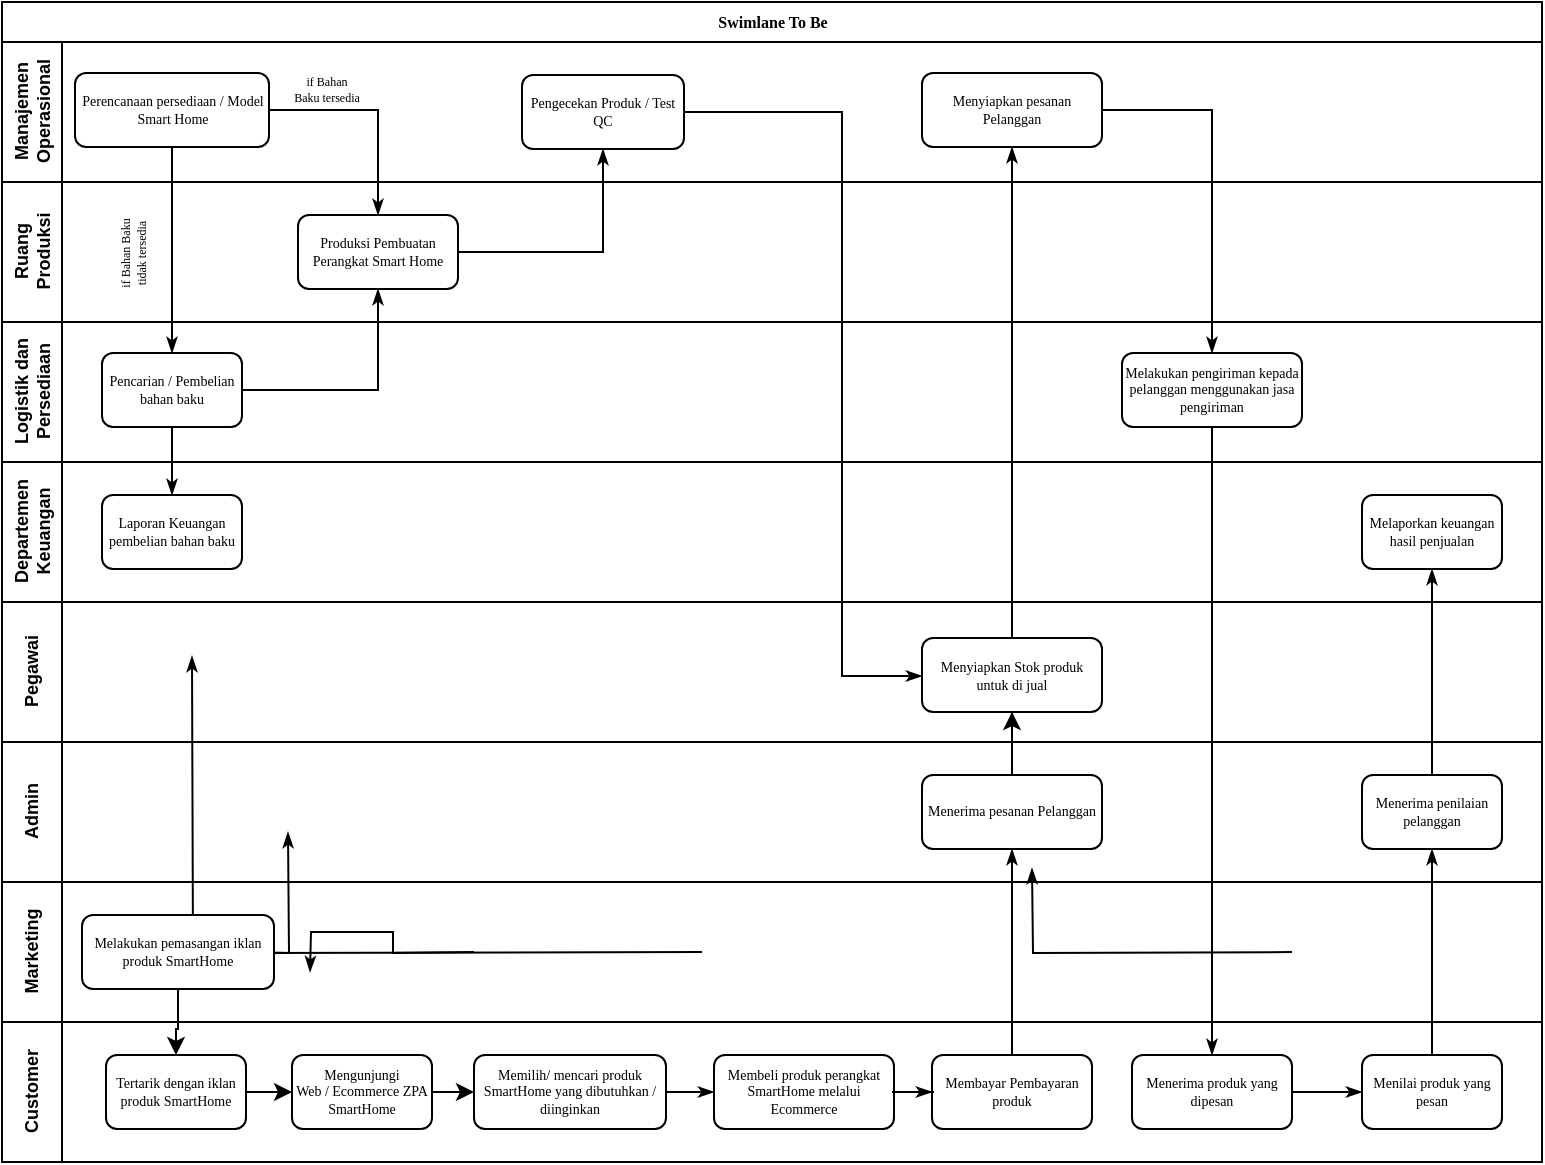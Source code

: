 <mxfile version="21.7.4" type="github">
  <diagram name="Page-1" id="c7488fd3-1785-93aa-aadb-54a6760d102a">
    <mxGraphModel dx="1517" dy="832" grid="1" gridSize="10" guides="1" tooltips="1" connect="1" arrows="1" fold="1" page="1" pageScale="1" pageWidth="1100" pageHeight="850" background="none" math="0" shadow="0">
      <root>
        <mxCell id="0" />
        <mxCell id="1" parent="0" />
        <mxCell id="2b4e8129b02d487f-1" value="Swimlane To Be" style="swimlane;html=1;childLayout=stackLayout;horizontal=1;startSize=20;horizontalStack=0;rounded=0;shadow=0;labelBackgroundColor=none;strokeWidth=1;fontFamily=Verdana;fontSize=8;align=center;" parent="1" vertex="1">
          <mxGeometry x="220" y="70" width="770" height="580" as="geometry" />
        </mxCell>
        <mxCell id="2b4e8129b02d487f-2" value="Manajemen&lt;br style=&quot;font-size: 9px;&quot;&gt;Operasional" style="swimlane;html=1;startSize=30;horizontal=0;fontSize=9;" parent="2b4e8129b02d487f-1" vertex="1">
          <mxGeometry y="20" width="770" height="70" as="geometry" />
        </mxCell>
        <mxCell id="2b4e8129b02d487f-6" value="Perencanaan persediaan / Model Smart Home" style="rounded=1;whiteSpace=wrap;html=1;shadow=0;labelBackgroundColor=none;strokeWidth=1;fontFamily=Verdana;fontSize=7;align=center;" parent="2b4e8129b02d487f-2" vertex="1">
          <mxGeometry x="36.5" y="15.5" width="97" height="37" as="geometry" />
        </mxCell>
        <mxCell id="EXiJSsDwTDuwI2L_ceVk-18" value="Pengecekan Produk / Test QC" style="rounded=1;whiteSpace=wrap;html=1;shadow=0;labelBackgroundColor=none;strokeWidth=1;fontFamily=Verdana;fontSize=7;align=center;" parent="2b4e8129b02d487f-2" vertex="1">
          <mxGeometry x="260" y="16.5" width="81" height="37" as="geometry" />
        </mxCell>
        <mxCell id="EXiJSsDwTDuwI2L_ceVk-45" value="Menyiapkan pesanan Pelanggan" style="rounded=1;whiteSpace=wrap;html=1;shadow=0;labelBackgroundColor=none;strokeWidth=1;fontFamily=Verdana;fontSize=7;align=center;" parent="2b4e8129b02d487f-2" vertex="1">
          <mxGeometry x="460" y="15.5" width="90" height="37" as="geometry" />
        </mxCell>
        <mxCell id="2b4e8129b02d487f-3" value="Ruang&lt;br style=&quot;font-size: 9px;&quot;&gt;Produksi" style="swimlane;html=1;startSize=30;horizontal=0;fontSize=9;" parent="2b4e8129b02d487f-1" vertex="1">
          <mxGeometry y="90" width="770" height="70" as="geometry" />
        </mxCell>
        <mxCell id="EXiJSsDwTDuwI2L_ceVk-14" value="Produksi Pembuatan Perangkat Smart Home" style="rounded=1;whiteSpace=wrap;html=1;shadow=0;labelBackgroundColor=none;strokeWidth=1;fontFamily=Verdana;fontSize=7;align=center;" parent="2b4e8129b02d487f-3" vertex="1">
          <mxGeometry x="148" y="16.5" width="80" height="37" as="geometry" />
        </mxCell>
        <mxCell id="2b4e8129b02d487f-4" value="Logistik dan&lt;br style=&quot;font-size: 9px;&quot;&gt;Persediaan" style="swimlane;html=1;startSize=30;horizontal=0;fontSize=9;" parent="2b4e8129b02d487f-1" vertex="1">
          <mxGeometry y="160" width="770" height="70" as="geometry" />
        </mxCell>
        <mxCell id="2b4e8129b02d487f-12" value="Pencarian / Pembelian bahan baku" style="rounded=1;whiteSpace=wrap;html=1;shadow=0;labelBackgroundColor=none;strokeWidth=1;fontFamily=Verdana;fontSize=7;align=center;" parent="2b4e8129b02d487f-4" vertex="1">
          <mxGeometry x="50" y="15.5" width="70" height="37" as="geometry" />
        </mxCell>
        <mxCell id="EXiJSsDwTDuwI2L_ceVk-50" value="Melakukan pengiriman kepada pelanggan menggunakan jasa pengiriman" style="rounded=1;whiteSpace=wrap;html=1;shadow=0;labelBackgroundColor=none;strokeWidth=1;fontFamily=Verdana;fontSize=7;align=center;" parent="2b4e8129b02d487f-4" vertex="1">
          <mxGeometry x="560" y="15.5" width="90" height="37" as="geometry" />
        </mxCell>
        <mxCell id="EXiJSsDwTDuwI2L_ceVk-8" value="Departemen&lt;br style=&quot;border-color: var(--border-color);&quot;&gt;Keuangan" style="swimlane;html=1;startSize=30;horizontal=0;fontSize=9;" parent="2b4e8129b02d487f-1" vertex="1">
          <mxGeometry y="230" width="770" height="70" as="geometry" />
        </mxCell>
        <mxCell id="EXiJSsDwTDuwI2L_ceVk-22" value="Laporan Keuangan pembelian bahan baku" style="rounded=1;whiteSpace=wrap;html=1;shadow=0;labelBackgroundColor=none;strokeWidth=1;fontFamily=Verdana;fontSize=7;align=center;" parent="EXiJSsDwTDuwI2L_ceVk-8" vertex="1">
          <mxGeometry x="50" y="16.5" width="70" height="37" as="geometry" />
        </mxCell>
        <mxCell id="EXiJSsDwTDuwI2L_ceVk-60" value="Melaporkan keuangan hasil penjualan" style="rounded=1;whiteSpace=wrap;html=1;shadow=0;labelBackgroundColor=none;strokeWidth=1;fontFamily=Verdana;fontSize=7;align=center;" parent="EXiJSsDwTDuwI2L_ceVk-8" vertex="1">
          <mxGeometry x="680" y="16.5" width="70" height="37" as="geometry" />
        </mxCell>
        <mxCell id="EXiJSsDwTDuwI2L_ceVk-9" value="Pegawai" style="swimlane;html=1;startSize=30;horizontal=0;fontSize=9;" parent="2b4e8129b02d487f-1" vertex="1">
          <mxGeometry y="300" width="770" height="70" as="geometry" />
        </mxCell>
        <mxCell id="EXiJSsDwTDuwI2L_ceVk-28" value="Menyiapkan Stok produk untuk di jual" style="rounded=1;whiteSpace=wrap;html=1;shadow=0;labelBackgroundColor=none;strokeWidth=1;fontFamily=Verdana;fontSize=7;align=center;" parent="EXiJSsDwTDuwI2L_ceVk-9" vertex="1">
          <mxGeometry x="460" y="18" width="90" height="37" as="geometry" />
        </mxCell>
        <mxCell id="EXiJSsDwTDuwI2L_ceVk-15" value="if Bahan&lt;br style=&quot;font-size: 6px;&quot;&gt;Baku tersedia" style="edgeStyle=orthogonalEdgeStyle;rounded=0;html=1;labelBackgroundColor=none;startArrow=none;startFill=0;startSize=5;endArrow=classicThin;endFill=1;endSize=5;jettySize=auto;orthogonalLoop=1;strokeWidth=1;fontFamily=Verdana;fontSize=6;" parent="2b4e8129b02d487f-1" source="2b4e8129b02d487f-6" target="EXiJSsDwTDuwI2L_ceVk-14" edge="1">
          <mxGeometry x="-0.478" y="10" relative="1" as="geometry">
            <mxPoint as="offset" />
            <mxPoint x="147" y="59.97" as="sourcePoint" />
            <mxPoint x="205.03" y="120" as="targetPoint" />
          </mxGeometry>
        </mxCell>
        <mxCell id="2b4e8129b02d487f-24" value="if Bahan Baku&lt;br style=&quot;font-size: 6px;&quot;&gt;tidak tersedia" style="edgeStyle=orthogonalEdgeStyle;rounded=0;html=1;labelBackgroundColor=none;startArrow=none;startFill=0;startSize=5;endArrow=classicThin;endFill=1;endSize=5;jettySize=auto;orthogonalLoop=1;strokeWidth=1;fontFamily=Verdana;fontSize=6;verticalAlign=middle;horizontal=0;" parent="2b4e8129b02d487f-1" source="2b4e8129b02d487f-6" target="2b4e8129b02d487f-12" edge="1">
          <mxGeometry x="0.036" y="-19" relative="1" as="geometry">
            <mxPoint as="offset" />
          </mxGeometry>
        </mxCell>
        <mxCell id="EXiJSsDwTDuwI2L_ceVk-20" value="" style="edgeStyle=orthogonalEdgeStyle;rounded=0;html=1;labelBackgroundColor=none;startArrow=none;startFill=0;startSize=5;endArrow=classicThin;endFill=1;endSize=5;jettySize=auto;orthogonalLoop=1;strokeWidth=1;fontFamily=Verdana;fontSize=6;verticalAlign=middle;horizontal=0;" parent="2b4e8129b02d487f-1" source="EXiJSsDwTDuwI2L_ceVk-14" target="EXiJSsDwTDuwI2L_ceVk-18" edge="1">
          <mxGeometry x="0.036" y="-19" relative="1" as="geometry">
            <mxPoint x="320" y="114.5" as="sourcePoint" />
            <mxPoint x="320" y="253.5" as="targetPoint" />
            <mxPoint as="offset" />
          </mxGeometry>
        </mxCell>
        <mxCell id="EXiJSsDwTDuwI2L_ceVk-21" value="" style="edgeStyle=orthogonalEdgeStyle;rounded=0;html=1;labelBackgroundColor=none;startArrow=none;startFill=0;startSize=5;endArrow=classicThin;endFill=1;endSize=5;jettySize=auto;orthogonalLoop=1;strokeWidth=1;fontFamily=Verdana;fontSize=6;verticalAlign=middle;horizontal=0;" parent="2b4e8129b02d487f-1" source="2b4e8129b02d487f-12" target="EXiJSsDwTDuwI2L_ceVk-14" edge="1">
          <mxGeometry x="0.036" y="-19" relative="1" as="geometry">
            <mxPoint x="120" y="232" as="sourcePoint" />
            <mxPoint x="169" y="180" as="targetPoint" />
            <mxPoint as="offset" />
          </mxGeometry>
        </mxCell>
        <mxCell id="EXiJSsDwTDuwI2L_ceVk-23" value="" style="edgeStyle=orthogonalEdgeStyle;rounded=0;html=1;labelBackgroundColor=none;startArrow=none;startFill=0;startSize=5;endArrow=classicThin;endFill=1;endSize=5;jettySize=auto;orthogonalLoop=1;strokeWidth=1;fontFamily=Verdana;fontSize=6;verticalAlign=middle;horizontal=0;" parent="2b4e8129b02d487f-1" source="2b4e8129b02d487f-12" target="EXiJSsDwTDuwI2L_ceVk-22" edge="1">
          <mxGeometry relative="1" as="geometry">
            <mxPoint x="86.0" y="253.5" as="sourcePoint" />
            <mxPoint x="141" y="319" as="targetPoint" />
          </mxGeometry>
        </mxCell>
        <mxCell id="EXiJSsDwTDuwI2L_ceVk-10" value="Admin" style="swimlane;html=1;startSize=30;horizontal=0;fontSize=9;" parent="2b4e8129b02d487f-1" vertex="1">
          <mxGeometry y="370" width="770" height="70" as="geometry" />
        </mxCell>
        <mxCell id="EXiJSsDwTDuwI2L_ceVk-32" value="Menerima pesanan Pelanggan" style="rounded=1;whiteSpace=wrap;html=1;shadow=0;labelBackgroundColor=none;strokeWidth=1;fontFamily=Verdana;fontSize=7;align=center;" parent="EXiJSsDwTDuwI2L_ceVk-10" vertex="1">
          <mxGeometry x="460" y="16.5" width="90" height="37" as="geometry" />
        </mxCell>
        <mxCell id="EXiJSsDwTDuwI2L_ceVk-58" value="Menerima penilaian pelanggan" style="rounded=1;whiteSpace=wrap;html=1;shadow=0;labelBackgroundColor=none;strokeWidth=1;fontFamily=Verdana;fontSize=7;align=center;" parent="EXiJSsDwTDuwI2L_ceVk-10" vertex="1">
          <mxGeometry x="680" y="16.5" width="70" height="37" as="geometry" />
        </mxCell>
        <mxCell id="EXiJSsDwTDuwI2L_ceVk-29" value="" style="edgeStyle=orthogonalEdgeStyle;rounded=0;html=1;labelBackgroundColor=none;startArrow=none;startFill=0;startSize=5;endArrow=classicThin;endFill=1;endSize=5;jettySize=auto;orthogonalLoop=1;strokeWidth=1;fontFamily=Verdana;fontSize=6;verticalAlign=middle;horizontal=0;" parent="2b4e8129b02d487f-1" source="EXiJSsDwTDuwI2L_ceVk-18" target="EXiJSsDwTDuwI2L_ceVk-28" edge="1">
          <mxGeometry x="0.036" y="-19" relative="1" as="geometry">
            <mxPoint x="240" y="135" as="sourcePoint" />
            <mxPoint x="290" y="83" as="targetPoint" />
            <mxPoint as="offset" />
            <Array as="points">
              <mxPoint x="420" y="55" />
              <mxPoint x="420" y="337" />
            </Array>
          </mxGeometry>
        </mxCell>
        <mxCell id="EXiJSsDwTDuwI2L_ceVk-44" style="edgeStyle=orthogonalEdgeStyle;rounded=0;orthogonalLoop=1;jettySize=auto;html=1;" parent="2b4e8129b02d487f-1" source="EXiJSsDwTDuwI2L_ceVk-32" target="EXiJSsDwTDuwI2L_ceVk-28" edge="1">
          <mxGeometry relative="1" as="geometry" />
        </mxCell>
        <mxCell id="EXiJSsDwTDuwI2L_ceVk-43" value="" style="edgeStyle=orthogonalEdgeStyle;rounded=0;html=1;labelBackgroundColor=none;startArrow=none;startFill=0;startSize=5;endArrow=classicThin;endFill=1;endSize=5;jettySize=auto;orthogonalLoop=1;strokeWidth=1;fontFamily=Verdana;fontSize=6;verticalAlign=middle;horizontal=0;" parent="2b4e8129b02d487f-1" source="EXiJSsDwTDuwI2L_ceVk-32" target="EXiJSsDwTDuwI2L_ceVk-28" edge="1">
          <mxGeometry relative="1" as="geometry">
            <mxPoint x="400" y="400" as="sourcePoint" />
            <mxPoint x="415" y="433" as="targetPoint" />
          </mxGeometry>
        </mxCell>
        <mxCell id="EXiJSsDwTDuwI2L_ceVk-46" value="" style="edgeStyle=orthogonalEdgeStyle;rounded=0;html=1;labelBackgroundColor=none;startArrow=none;startFill=0;startSize=5;endArrow=classicThin;endFill=1;endSize=5;jettySize=auto;orthogonalLoop=1;strokeWidth=1;fontFamily=Verdana;fontSize=6;verticalAlign=middle;horizontal=0;" parent="2b4e8129b02d487f-1" source="EXiJSsDwTDuwI2L_ceVk-28" target="EXiJSsDwTDuwI2L_ceVk-45" edge="1">
          <mxGeometry relative="1" as="geometry">
            <mxPoint x="415" y="396" as="sourcePoint" />
            <mxPoint x="415" y="365" as="targetPoint" />
          </mxGeometry>
        </mxCell>
        <mxCell id="EXiJSsDwTDuwI2L_ceVk-52" value="" style="edgeStyle=orthogonalEdgeStyle;rounded=0;html=1;labelBackgroundColor=none;startArrow=none;startFill=0;startSize=5;endArrow=classicThin;endFill=1;endSize=5;jettySize=auto;orthogonalLoop=1;strokeWidth=1;fontFamily=Verdana;fontSize=6;verticalAlign=middle;horizontal=0;" parent="2b4e8129b02d487f-1" source="EXiJSsDwTDuwI2L_ceVk-45" target="EXiJSsDwTDuwI2L_ceVk-50" edge="1">
          <mxGeometry relative="1" as="geometry">
            <mxPoint x="515" y="328" as="sourcePoint" />
            <mxPoint x="515" y="83" as="targetPoint" />
          </mxGeometry>
        </mxCell>
        <mxCell id="EXiJSsDwTDuwI2L_ceVk-64" value="" style="edgeStyle=orthogonalEdgeStyle;rounded=0;html=1;labelBackgroundColor=none;startArrow=none;startFill=0;startSize=5;endArrow=classicThin;endFill=1;endSize=5;jettySize=auto;orthogonalLoop=1;strokeWidth=1;fontFamily=Verdana;fontSize=6;verticalAlign=middle;horizontal=0;" parent="2b4e8129b02d487f-1" source="EXiJSsDwTDuwI2L_ceVk-58" target="EXiJSsDwTDuwI2L_ceVk-60" edge="1">
          <mxGeometry relative="1" as="geometry">
            <mxPoint x="725" y="466" as="sourcePoint" />
            <mxPoint x="725" y="434" as="targetPoint" />
          </mxGeometry>
        </mxCell>
        <mxCell id="EXiJSsDwTDuwI2L_ceVk-55" value="" style="edgeStyle=orthogonalEdgeStyle;rounded=0;html=1;labelBackgroundColor=none;startArrow=none;startFill=0;startSize=5;endArrow=classicThin;endFill=1;endSize=5;jettySize=auto;orthogonalLoop=1;strokeWidth=1;fontFamily=Verdana;fontSize=6;verticalAlign=middle;horizontal=0;" parent="2b4e8129b02d487f-1" source="EXiJSsDwTDuwI2L_ceVk-50" target="cs0s1jvQ4VF3flcED-9X-20" edge="1">
          <mxGeometry relative="1" as="geometry">
            <mxPoint x="515" y="328" as="sourcePoint" />
            <mxPoint x="605" y="456.5" as="targetPoint" />
          </mxGeometry>
        </mxCell>
        <mxCell id="EXiJSsDwTDuwI2L_ceVk-59" value="" style="edgeStyle=orthogonalEdgeStyle;rounded=0;html=1;labelBackgroundColor=none;startArrow=none;startFill=0;startSize=5;endArrow=classicThin;endFill=1;endSize=5;jettySize=auto;orthogonalLoop=1;strokeWidth=1;fontFamily=Verdana;fontSize=6;verticalAlign=middle;horizontal=0;" parent="2b4e8129b02d487f-1" source="cs0s1jvQ4VF3flcED-9X-21" target="EXiJSsDwTDuwI2L_ceVk-58" edge="1">
          <mxGeometry relative="1" as="geometry">
            <mxPoint x="715" y="456.5" as="sourcePoint" />
            <mxPoint x="690" y="485" as="targetPoint" />
          </mxGeometry>
        </mxCell>
        <mxCell id="EXiJSsDwTDuwI2L_ceVk-36" value="Marketing" style="swimlane;html=1;startSize=30;horizontal=0;fontSize=9;" parent="2b4e8129b02d487f-1" vertex="1">
          <mxGeometry y="440" width="770" height="70" as="geometry" />
        </mxCell>
        <mxCell id="EXiJSsDwTDuwI2L_ceVk-39" value="" style="edgeStyle=orthogonalEdgeStyle;rounded=0;html=1;labelBackgroundColor=none;startArrow=none;startFill=0;startSize=5;endArrow=classicThin;endFill=1;endSize=5;jettySize=auto;orthogonalLoop=1;strokeWidth=1;fontFamily=Verdana;fontSize=6;verticalAlign=middle;horizontal=0;" parent="EXiJSsDwTDuwI2L_ceVk-36" target="EXiJSsDwTDuwI2L_ceVk-38" edge="1">
          <mxGeometry relative="1" as="geometry">
            <mxPoint x="120" y="35.043" as="sourcePoint" />
            <mxPoint x="143" y="-25" as="targetPoint" />
          </mxGeometry>
        </mxCell>
        <mxCell id="EXiJSsDwTDuwI2L_ceVk-41" value="" style="edgeStyle=orthogonalEdgeStyle;rounded=0;html=1;labelBackgroundColor=none;startArrow=none;startFill=0;startSize=5;endArrow=classicThin;endFill=1;endSize=5;jettySize=auto;orthogonalLoop=1;strokeWidth=1;fontFamily=Verdana;fontSize=6;verticalAlign=middle;horizontal=0;" parent="EXiJSsDwTDuwI2L_ceVk-36" target="EXiJSsDwTDuwI2L_ceVk-40" edge="1">
          <mxGeometry relative="1" as="geometry">
            <mxPoint x="236" y="35.043" as="sourcePoint" />
            <mxPoint x="154" y="45" as="targetPoint" />
          </mxGeometry>
        </mxCell>
        <mxCell id="EXiJSsDwTDuwI2L_ceVk-33" value="" style="edgeStyle=orthogonalEdgeStyle;rounded=0;html=1;labelBackgroundColor=none;startArrow=none;startFill=0;startSize=5;endArrow=classicThin;endFill=1;endSize=5;jettySize=auto;orthogonalLoop=1;strokeWidth=1;fontFamily=Verdana;fontSize=6;verticalAlign=middle;horizontal=0;" parent="EXiJSsDwTDuwI2L_ceVk-36" target="EXiJSsDwTDuwI2L_ceVk-47" edge="1">
          <mxGeometry relative="1" as="geometry">
            <mxPoint x="350" y="35.043" as="sourcePoint" />
            <mxPoint x="95" y="-113" as="targetPoint" />
          </mxGeometry>
        </mxCell>
        <mxCell id="EXiJSsDwTDuwI2L_ceVk-57" value="" style="edgeStyle=orthogonalEdgeStyle;rounded=0;html=1;labelBackgroundColor=none;startArrow=none;startFill=0;startSize=5;endArrow=classicThin;endFill=1;endSize=5;jettySize=auto;orthogonalLoop=1;strokeWidth=1;fontFamily=Verdana;fontSize=6;verticalAlign=middle;horizontal=0;" parent="EXiJSsDwTDuwI2L_ceVk-36" target="EXiJSsDwTDuwI2L_ceVk-56" edge="1">
          <mxGeometry relative="1" as="geometry">
            <mxPoint x="645" y="35.043" as="sourcePoint" />
            <mxPoint x="515" y="-7" as="targetPoint" />
          </mxGeometry>
        </mxCell>
        <mxCell id="cs0s1jvQ4VF3flcED-9X-24" value="Melakukan pemasangan iklan produk SmartHome" style="rounded=1;whiteSpace=wrap;html=1;shadow=0;labelBackgroundColor=none;strokeWidth=1;fontFamily=Verdana;fontSize=7;align=center;" vertex="1" parent="EXiJSsDwTDuwI2L_ceVk-36">
          <mxGeometry x="40" y="16.5" width="96" height="37" as="geometry" />
        </mxCell>
        <mxCell id="cs0s1jvQ4VF3flcED-9X-12" value="Customer" style="swimlane;html=1;startSize=30;horizontal=0;fontSize=9;" vertex="1" parent="2b4e8129b02d487f-1">
          <mxGeometry y="510" width="770" height="70" as="geometry" />
        </mxCell>
        <mxCell id="cs0s1jvQ4VF3flcED-9X-13" value="Mengunjungi&lt;br&gt;Web / Ecommerce ZPA SmartHome" style="rounded=1;whiteSpace=wrap;html=1;shadow=0;labelBackgroundColor=none;strokeWidth=1;fontFamily=Verdana;fontSize=7;align=center;" vertex="1" parent="cs0s1jvQ4VF3flcED-9X-12">
          <mxGeometry x="145" y="16.5" width="70" height="37" as="geometry" />
        </mxCell>
        <mxCell id="cs0s1jvQ4VF3flcED-9X-34" value="" style="edgeStyle=orthogonalEdgeStyle;rounded=0;orthogonalLoop=1;jettySize=auto;html=1;" edge="1" parent="cs0s1jvQ4VF3flcED-9X-12" source="cs0s1jvQ4VF3flcED-9X-13" target="cs0s1jvQ4VF3flcED-9X-14">
          <mxGeometry relative="1" as="geometry" />
        </mxCell>
        <mxCell id="cs0s1jvQ4VF3flcED-9X-14" value="Memilih/ mencari produk SmartHome yang dibutuhkan / diinginkan" style="rounded=1;whiteSpace=wrap;html=1;shadow=0;labelBackgroundColor=none;strokeWidth=1;fontFamily=Verdana;fontSize=7;align=center;" vertex="1" parent="cs0s1jvQ4VF3flcED-9X-12">
          <mxGeometry x="236" y="16.5" width="96" height="37" as="geometry" />
        </mxCell>
        <mxCell id="cs0s1jvQ4VF3flcED-9X-16" value="Membeli produk perangkat SmartHome melalui Ecommerce" style="rounded=1;whiteSpace=wrap;html=1;shadow=0;labelBackgroundColor=none;strokeWidth=1;fontFamily=Verdana;fontSize=7;align=center;" vertex="1" parent="cs0s1jvQ4VF3flcED-9X-12">
          <mxGeometry x="356" y="16.5" width="90" height="37" as="geometry" />
        </mxCell>
        <mxCell id="cs0s1jvQ4VF3flcED-9X-17" value="" style="edgeStyle=orthogonalEdgeStyle;rounded=0;html=1;labelBackgroundColor=none;startArrow=none;startFill=0;startSize=5;endArrow=classicThin;endFill=1;endSize=5;jettySize=auto;orthogonalLoop=1;strokeWidth=1;fontFamily=Verdana;fontSize=6;verticalAlign=middle;horizontal=0;" edge="1" parent="cs0s1jvQ4VF3flcED-9X-12" source="cs0s1jvQ4VF3flcED-9X-14" target="cs0s1jvQ4VF3flcED-9X-16">
          <mxGeometry relative="1" as="geometry">
            <mxPoint x="130" y="45" as="sourcePoint" />
            <mxPoint x="154" y="45" as="targetPoint" />
          </mxGeometry>
        </mxCell>
        <mxCell id="cs0s1jvQ4VF3flcED-9X-18" value="Membayar Pembayaran produk" style="rounded=1;whiteSpace=wrap;html=1;shadow=0;labelBackgroundColor=none;strokeWidth=1;fontFamily=Verdana;fontSize=7;align=center;" vertex="1" parent="cs0s1jvQ4VF3flcED-9X-12">
          <mxGeometry x="465" y="16.5" width="80" height="37" as="geometry" />
        </mxCell>
        <mxCell id="cs0s1jvQ4VF3flcED-9X-19" value="" style="edgeStyle=orthogonalEdgeStyle;rounded=0;html=1;labelBackgroundColor=none;startArrow=none;startFill=0;startSize=5;endArrow=classicThin;endFill=1;endSize=5;jettySize=auto;orthogonalLoop=1;strokeWidth=1;fontFamily=Verdana;fontSize=6;verticalAlign=middle;horizontal=0;" edge="1" parent="cs0s1jvQ4VF3flcED-9X-12" source="cs0s1jvQ4VF3flcED-9X-16" target="cs0s1jvQ4VF3flcED-9X-18">
          <mxGeometry relative="1" as="geometry">
            <mxPoint x="305.03" y="-53.5" as="sourcePoint" />
            <mxPoint x="95" y="-113" as="targetPoint" />
          </mxGeometry>
        </mxCell>
        <mxCell id="cs0s1jvQ4VF3flcED-9X-20" value="Menerima produk yang dipesan" style="rounded=1;whiteSpace=wrap;html=1;shadow=0;labelBackgroundColor=none;strokeWidth=1;fontFamily=Verdana;fontSize=7;align=center;" vertex="1" parent="cs0s1jvQ4VF3flcED-9X-12">
          <mxGeometry x="565" y="16.5" width="80" height="37" as="geometry" />
        </mxCell>
        <mxCell id="cs0s1jvQ4VF3flcED-9X-21" value="Menilai produk yang pesan" style="rounded=1;whiteSpace=wrap;html=1;shadow=0;labelBackgroundColor=none;strokeWidth=1;fontFamily=Verdana;fontSize=7;align=center;" vertex="1" parent="cs0s1jvQ4VF3flcED-9X-12">
          <mxGeometry x="680" y="16.5" width="70" height="37" as="geometry" />
        </mxCell>
        <mxCell id="cs0s1jvQ4VF3flcED-9X-22" value="" style="edgeStyle=orthogonalEdgeStyle;rounded=0;html=1;labelBackgroundColor=none;startArrow=none;startFill=0;startSize=5;endArrow=classicThin;endFill=1;endSize=5;jettySize=auto;orthogonalLoop=1;strokeWidth=1;fontFamily=Verdana;fontSize=6;verticalAlign=middle;horizontal=0;" edge="1" parent="cs0s1jvQ4VF3flcED-9X-12" source="cs0s1jvQ4VF3flcED-9X-20" target="cs0s1jvQ4VF3flcED-9X-21">
          <mxGeometry relative="1" as="geometry">
            <mxPoint x="460" y="45" as="sourcePoint" />
            <mxPoint x="515" y="-7" as="targetPoint" />
          </mxGeometry>
        </mxCell>
        <mxCell id="cs0s1jvQ4VF3flcED-9X-36" value="Tertarik dengan iklan produk SmartHome" style="rounded=1;whiteSpace=wrap;html=1;shadow=0;labelBackgroundColor=none;strokeWidth=1;fontFamily=Verdana;fontSize=7;align=center;" vertex="1" parent="cs0s1jvQ4VF3flcED-9X-12">
          <mxGeometry x="52" y="16.5" width="70" height="37" as="geometry" />
        </mxCell>
        <mxCell id="cs0s1jvQ4VF3flcED-9X-38" value="" style="edgeStyle=orthogonalEdgeStyle;rounded=0;orthogonalLoop=1;jettySize=auto;html=1;" edge="1" parent="cs0s1jvQ4VF3flcED-9X-12" source="cs0s1jvQ4VF3flcED-9X-36" target="cs0s1jvQ4VF3flcED-9X-13">
          <mxGeometry relative="1" as="geometry">
            <mxPoint x="98" y="-6" as="sourcePoint" />
            <mxPoint x="97" y="27" as="targetPoint" />
          </mxGeometry>
        </mxCell>
        <mxCell id="cs0s1jvQ4VF3flcED-9X-35" value="" style="edgeStyle=orthogonalEdgeStyle;rounded=0;html=1;labelBackgroundColor=none;startArrow=none;startFill=0;startSize=5;endArrow=classicThin;endFill=1;endSize=5;jettySize=auto;orthogonalLoop=1;strokeWidth=1;fontFamily=Verdana;fontSize=6;verticalAlign=middle;horizontal=0;exitX=0.5;exitY=0;exitDx=0;exitDy=0;" edge="1" parent="2b4e8129b02d487f-1" source="cs0s1jvQ4VF3flcED-9X-18" target="EXiJSsDwTDuwI2L_ceVk-32">
          <mxGeometry relative="1" as="geometry">
            <mxPoint x="456" y="555" as="sourcePoint" />
            <mxPoint x="475" y="555" as="targetPoint" />
          </mxGeometry>
        </mxCell>
        <mxCell id="cs0s1jvQ4VF3flcED-9X-37" value="" style="edgeStyle=orthogonalEdgeStyle;rounded=0;orthogonalLoop=1;jettySize=auto;html=1;" edge="1" parent="2b4e8129b02d487f-1" source="cs0s1jvQ4VF3flcED-9X-24" target="cs0s1jvQ4VF3flcED-9X-36">
          <mxGeometry relative="1" as="geometry">
            <mxPoint x="220" y="555" as="sourcePoint" />
            <mxPoint x="246" y="555" as="targetPoint" />
          </mxGeometry>
        </mxCell>
      </root>
    </mxGraphModel>
  </diagram>
</mxfile>
